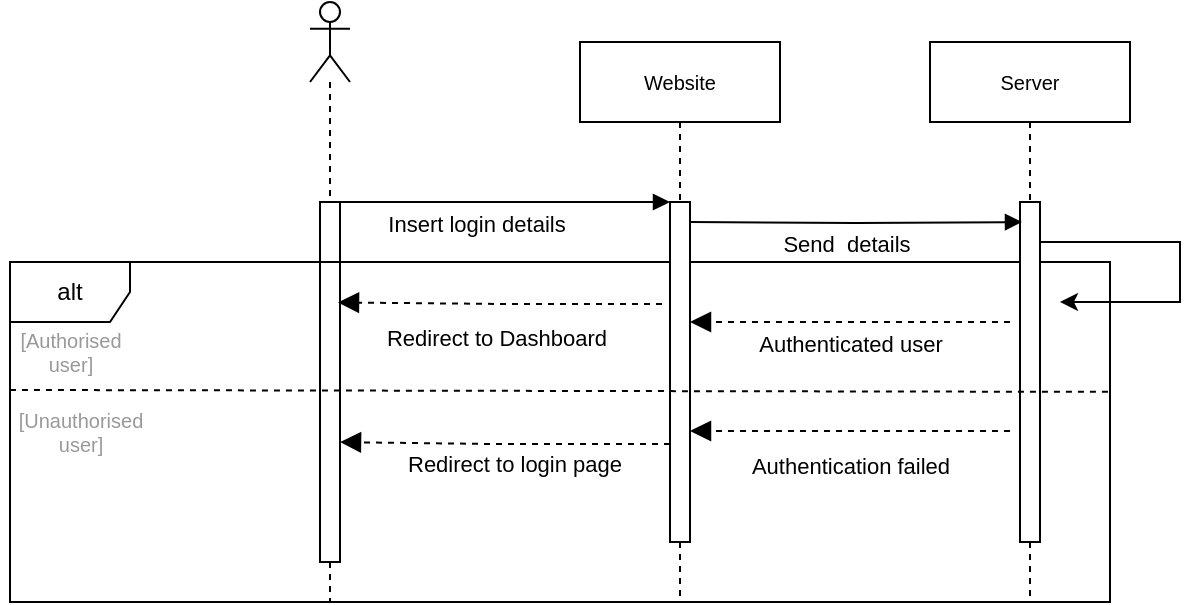 <mxfile version="17.1.3" type="device"><diagram id="gQAoO4DOFcnL_SvJowrb" name="Page-1"><mxGraphModel dx="541" dy="337" grid="1" gridSize="10" guides="1" tooltips="1" connect="1" arrows="1" fold="1" page="1" pageScale="1" pageWidth="1700" pageHeight="1100" math="0" shadow="0"><root><mxCell id="0"/><mxCell id="1" parent="0"/><mxCell id="Ow2IyfYOjTK5NNdqizef-1" value="" style="shape=umlLifeline;participant=umlActor;perimeter=lifelinePerimeter;whiteSpace=wrap;html=1;container=1;collapsible=0;recursiveResize=0;verticalAlign=top;spacingTop=36;outlineConnect=0;" parent="1" vertex="1"><mxGeometry x="430" y="180" width="20" height="300" as="geometry"/></mxCell><mxCell id="Ow2IyfYOjTK5NNdqizef-2" value="" style="html=1;points=[];perimeter=orthogonalPerimeter;" parent="Ow2IyfYOjTK5NNdqizef-1" vertex="1"><mxGeometry x="5" y="100" width="10" height="180" as="geometry"/></mxCell><mxCell id="Ow2IyfYOjTK5NNdqizef-4" value="Insert login details" style="html=1;verticalAlign=bottom;endArrow=block;rounded=0;edgeStyle=orthogonalEdgeStyle;" parent="1" edge="1"><mxGeometry x="-0.143" y="-20" width="80" relative="1" as="geometry"><mxPoint x="440" y="280" as="sourcePoint"/><mxPoint x="610" y="280" as="targetPoint"/><mxPoint as="offset"/></mxGeometry></mxCell><mxCell id="Ow2IyfYOjTK5NNdqizef-5" value="alt" style="shape=umlFrame;whiteSpace=wrap;html=1;" parent="1" vertex="1"><mxGeometry x="280" y="310" width="550" height="170" as="geometry"/></mxCell><mxCell id="Ow2IyfYOjTK5NNdqizef-7" value="" style="html=1;points=[];perimeter=orthogonalPerimeter;" parent="1" vertex="1"><mxGeometry x="610" y="280" width="10" height="170" as="geometry"/></mxCell><mxCell id="Ow2IyfYOjTK5NNdqizef-10" value="Redirect to Dashboard" style="html=1;verticalAlign=bottom;endArrow=block;dashed=1;endSize=8;rounded=0;edgeStyle=orthogonalEdgeStyle;entryX=0.9;entryY=0.279;entryDx=0;entryDy=0;entryPerimeter=0;exitX=-0.4;exitY=0.3;exitDx=0;exitDy=0;exitPerimeter=0;strokeWidth=1;endFill=1;" parent="1" source="Ow2IyfYOjTK5NNdqizef-7" target="Ow2IyfYOjTK5NNdqizef-2" edge="1"><mxGeometry x="0.031" y="26" relative="1" as="geometry"><mxPoint x="590" y="320" as="sourcePoint"/><mxPoint x="510" y="320" as="targetPoint"/><mxPoint y="1" as="offset"/></mxGeometry></mxCell><mxCell id="Ow2IyfYOjTK5NNdqizef-11" value="Redirect to login page" style="html=1;verticalAlign=bottom;endArrow=block;dashed=1;endSize=8;rounded=0;edgeStyle=orthogonalEdgeStyle;exitX=0;exitY=0.712;exitDx=0;exitDy=0;exitPerimeter=0;entryX=1;entryY=0.667;entryDx=0;entryDy=0;entryPerimeter=0;endFill=1;" parent="1" source="Ow2IyfYOjTK5NNdqizef-7" target="Ow2IyfYOjTK5NNdqizef-2" edge="1"><mxGeometry x="-0.053" y="19" relative="1" as="geometry"><mxPoint x="602" y="400.78" as="sourcePoint"/><mxPoint x="450" y="400" as="targetPoint"/><mxPoint as="offset"/><Array as="points"><mxPoint x="521" y="401"/></Array></mxGeometry></mxCell><mxCell id="Ow2IyfYOjTK5NNdqizef-20" value="&lt;font color=&quot;#000000&quot;&gt;Website&lt;/font&gt;" style="shape=umlLifeline;perimeter=lifelinePerimeter;whiteSpace=wrap;html=1;container=1;collapsible=0;recursiveResize=0;outlineConnect=0;fontSize=10;fontColor=#999999;" parent="1" vertex="1"><mxGeometry x="565" y="200" width="100" height="280" as="geometry"/></mxCell><mxCell id="Ow2IyfYOjTK5NNdqizef-21" value="" style="html=1;points=[];perimeter=orthogonalPerimeter;fontSize=10;fontColor=#000000;" parent="Ow2IyfYOjTK5NNdqizef-20" vertex="1"><mxGeometry x="45" y="80" width="10" height="170" as="geometry"/></mxCell><mxCell id="Ow2IyfYOjTK5NNdqizef-15" value="[Authorised&lt;br&gt;user]" style="text;html=1;align=center;verticalAlign=middle;resizable=0;points=[];autosize=1;fontColor=#999999;fontSize=10;" parent="1" vertex="1"><mxGeometry x="275" y="340" width="70" height="30" as="geometry"/></mxCell><mxCell id="Ow2IyfYOjTK5NNdqizef-19" value="[Unauthorised&lt;br&gt;user]" style="text;html=1;align=center;verticalAlign=middle;resizable=0;points=[];autosize=1;fontColor=#999999;fontSize=10;" parent="1" vertex="1"><mxGeometry x="275" y="380" width="80" height="30" as="geometry"/></mxCell><mxCell id="Ow2IyfYOjTK5NNdqizef-22" value="Server" style="shape=umlLifeline;perimeter=lifelinePerimeter;whiteSpace=wrap;html=1;container=1;collapsible=0;recursiveResize=0;outlineConnect=0;fontSize=10;fontColor=#000000;" parent="1" vertex="1"><mxGeometry x="740" y="200" width="100" height="280" as="geometry"/></mxCell><mxCell id="Ow2IyfYOjTK5NNdqizef-23" value="" style="html=1;points=[];perimeter=orthogonalPerimeter;fontSize=10;fontColor=#000000;" parent="Ow2IyfYOjTK5NNdqizef-22" vertex="1"><mxGeometry x="45" y="80" width="10" height="170" as="geometry"/></mxCell><mxCell id="Ow2IyfYOjTK5NNdqizef-34" value="" style="endArrow=classic;html=1;rounded=0;fontSize=10;fontColor=#000000;strokeWidth=1;edgeStyle=orthogonalEdgeStyle;" parent="Ow2IyfYOjTK5NNdqizef-22" edge="1"><mxGeometry width="50" height="50" relative="1" as="geometry"><mxPoint x="55" y="100" as="sourcePoint"/><mxPoint x="65" y="130" as="targetPoint"/><Array as="points"><mxPoint x="125" y="130"/></Array></mxGeometry></mxCell><mxCell id="Ow2IyfYOjTK5NNdqizef-24" value="Send&amp;nbsp; details" style="html=1;verticalAlign=bottom;endArrow=block;rounded=0;edgeStyle=orthogonalEdgeStyle;entryX=0.1;entryY=0.059;entryDx=0;entryDy=0;entryPerimeter=0;" parent="1" target="Ow2IyfYOjTK5NNdqizef-23" edge="1"><mxGeometry x="-0.059" y="-20" width="80" relative="1" as="geometry"><mxPoint x="620" y="290" as="sourcePoint"/><mxPoint x="780" y="290" as="targetPoint"/><mxPoint as="offset"/></mxGeometry></mxCell><mxCell id="Ow2IyfYOjTK5NNdqizef-26" value="Authenticated user" style="html=1;verticalAlign=bottom;endArrow=block;dashed=1;endSize=8;rounded=0;edgeStyle=orthogonalEdgeStyle;strokeWidth=1;endFill=1;" parent="1" edge="1"><mxGeometry y="20" relative="1" as="geometry"><mxPoint x="780" y="340" as="sourcePoint"/><mxPoint x="620" y="340" as="targetPoint"/><mxPoint as="offset"/><Array as="points"/></mxGeometry></mxCell><mxCell id="Ow2IyfYOjTK5NNdqizef-27" value="Authentication failed" style="html=1;verticalAlign=bottom;endArrow=block;dashed=1;endSize=8;rounded=0;edgeStyle=orthogonalEdgeStyle;strokeWidth=1;endFill=1;" parent="1" edge="1"><mxGeometry y="26" relative="1" as="geometry"><mxPoint x="780" y="394.5" as="sourcePoint"/><mxPoint x="620" y="394.5" as="targetPoint"/><mxPoint as="offset"/><Array as="points"/></mxGeometry></mxCell><mxCell id="3bNZA8laaB8NVTB8qwrw-2" value="" style="endArrow=none;dashed=1;html=1;rounded=0;entryX=1.002;entryY=0.382;entryDx=0;entryDy=0;entryPerimeter=0;exitX=0.071;exitY=1.133;exitDx=0;exitDy=0;exitPerimeter=0;" parent="1" source="Ow2IyfYOjTK5NNdqizef-15" target="Ow2IyfYOjTK5NNdqizef-5" edge="1"><mxGeometry width="50" height="50" relative="1" as="geometry"><mxPoint x="650" y="430" as="sourcePoint"/><mxPoint x="700" y="380" as="targetPoint"/></mxGeometry></mxCell></root></mxGraphModel></diagram></mxfile>